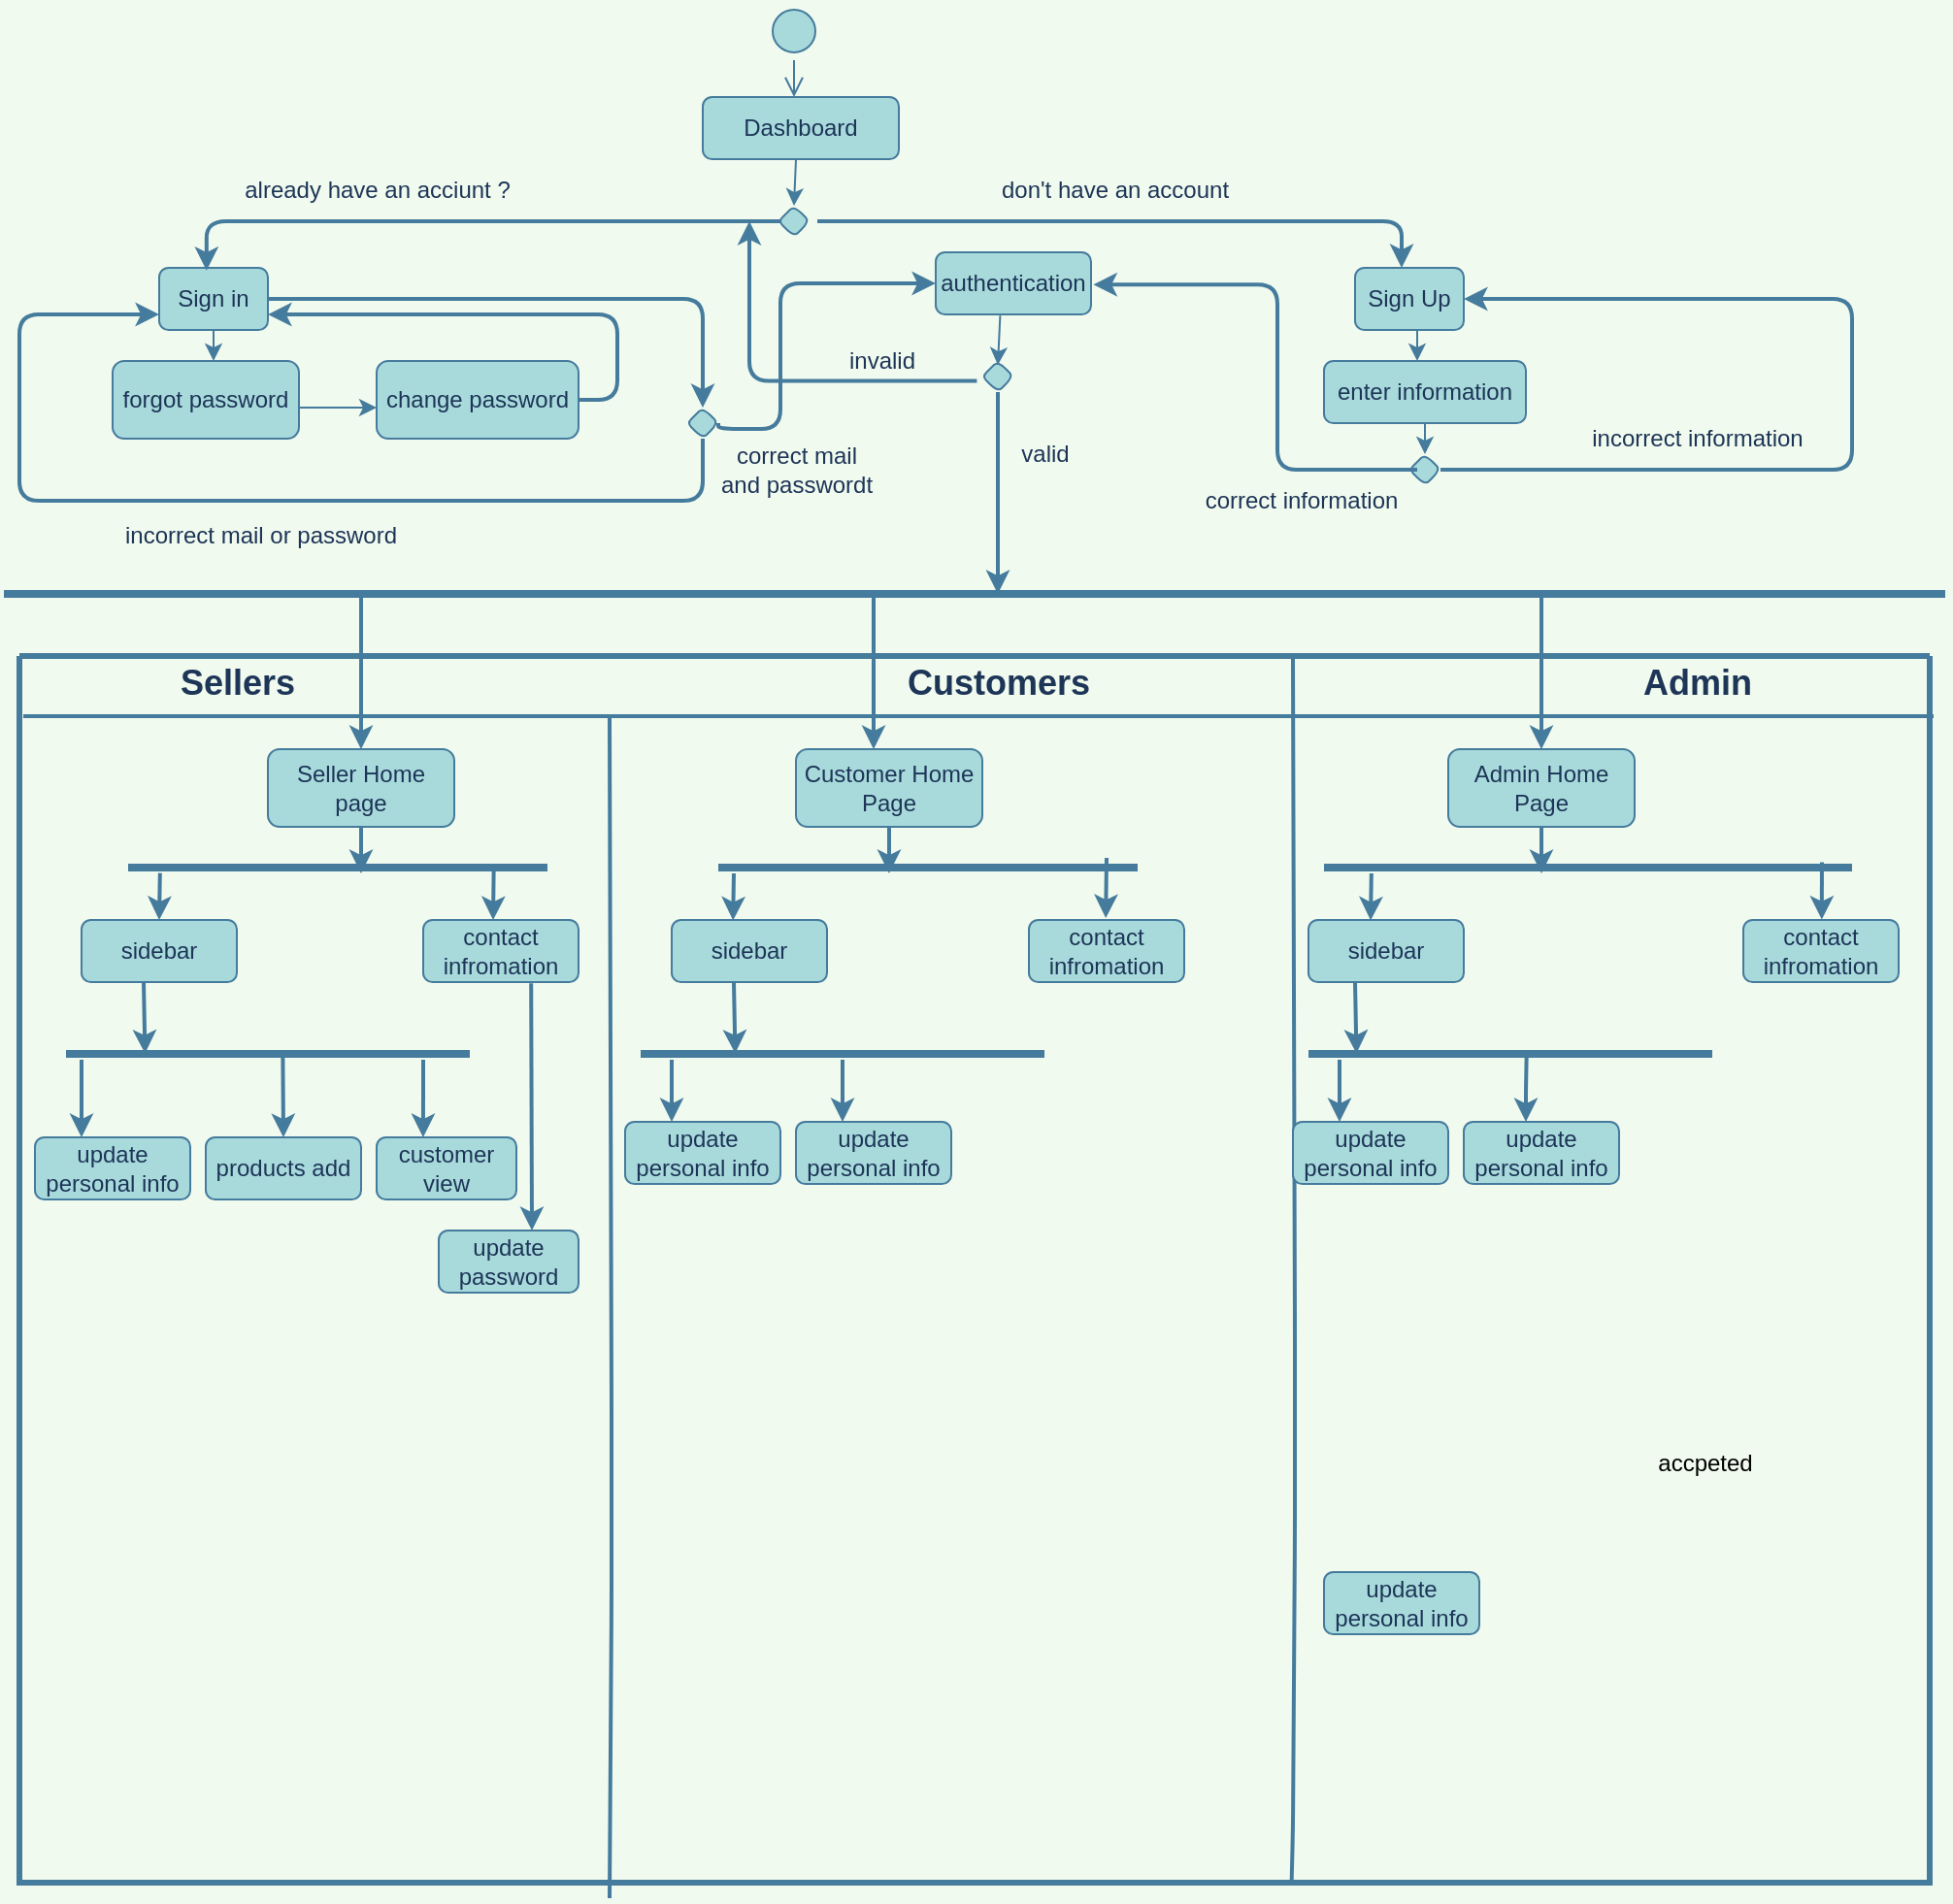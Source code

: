 <mxfile version="20.3.6" type="github">
  <diagram id="6o-PFwS-r8t_ji7xHeHs" name="Page-1">
    <mxGraphModel dx="1038" dy="1771" grid="1" gridSize="8" guides="0" tooltips="1" connect="0" arrows="0" fold="1" page="0" pageScale="1" pageWidth="827" pageHeight="1169" background="#F1FAEE" math="0" shadow="0">
      <root>
        <mxCell id="0" />
        <mxCell id="1" parent="0" />
        <mxCell id="dkGYVJOHW7Im5ONdV2D0-10" value="" style="ellipse;html=1;shape=startState;fillColor=#A8DADC;strokeColor=#457B9D;fontColor=#1D3557;rounded=1;" parent="1" vertex="1">
          <mxGeometry x="400" y="-1169" width="30" height="30" as="geometry" />
        </mxCell>
        <mxCell id="dkGYVJOHW7Im5ONdV2D0-11" value="" style="edgeStyle=orthogonalEdgeStyle;html=1;verticalAlign=bottom;endArrow=open;endSize=8;labelBackgroundColor=#F1FAEE;strokeColor=#457B9D;fontColor=#1D3557;rounded=1;" parent="1" source="dkGYVJOHW7Im5ONdV2D0-10" edge="1">
          <mxGeometry relative="1" as="geometry">
            <mxPoint x="415" y="-1120" as="targetPoint" />
          </mxGeometry>
        </mxCell>
        <mxCell id="dkGYVJOHW7Im5ONdV2D0-15" value="" style="edgeStyle=segmentEdgeStyle;endArrow=classic;html=1;labelBackgroundColor=#F1FAEE;strokeColor=#457B9D;fontColor=#1D3557;rounded=1;strokeWidth=2;" parent="1" edge="1">
          <mxGeometry width="50" height="50" relative="1" as="geometry">
            <mxPoint x="427" y="-1056" as="sourcePoint" />
            <mxPoint x="728" y="-1032" as="targetPoint" />
            <Array as="points">
              <mxPoint x="427" y="-1056" />
              <mxPoint x="728" y="-1056" />
            </Array>
          </mxGeometry>
        </mxCell>
        <mxCell id="dkGYVJOHW7Im5ONdV2D0-49" style="edgeStyle=orthogonalEdgeStyle;orthogonalLoop=1;jettySize=auto;html=1;exitX=1;exitY=0.5;exitDx=0;exitDy=0;labelBackgroundColor=#F1FAEE;strokeColor=#457B9D;fontColor=#1D3557;rounded=1;strokeWidth=2;" parent="1" source="dkGYVJOHW7Im5ONdV2D0-17" edge="1">
          <mxGeometry relative="1" as="geometry">
            <mxPoint x="368" y="-960" as="targetPoint" />
            <Array as="points">
              <mxPoint x="368" y="-1016" />
            </Array>
          </mxGeometry>
        </mxCell>
        <mxCell id="dkGYVJOHW7Im5ONdV2D0-17" value="Sign in" style="whiteSpace=wrap;html=1;fillColor=#A8DADC;strokeColor=#457B9D;fontColor=#1D3557;rounded=1;" parent="1" vertex="1">
          <mxGeometry x="88" y="-1032" width="56" height="32" as="geometry" />
        </mxCell>
        <mxCell id="dkGYVJOHW7Im5ONdV2D0-18" value="Sign Up" style="whiteSpace=wrap;html=1;fillColor=#A8DADC;strokeColor=#457B9D;fontColor=#1D3557;rounded=1;" parent="1" vertex="1">
          <mxGeometry x="704" y="-1032" width="56" height="32" as="geometry" />
        </mxCell>
        <mxCell id="dkGYVJOHW7Im5ONdV2D0-23" value="Dashboard" style="whiteSpace=wrap;html=1;fillColor=#A8DADC;strokeColor=#457B9D;fontColor=#1D3557;rounded=1;" parent="1" vertex="1">
          <mxGeometry x="368" y="-1120" width="101" height="32" as="geometry" />
        </mxCell>
        <mxCell id="dkGYVJOHW7Im5ONdV2D0-25" value="" style="endArrow=classic;html=1;labelBackgroundColor=#F1FAEE;strokeColor=#457B9D;fontColor=#1D3557;rounded=1;" parent="1" edge="1">
          <mxGeometry width="50" height="50" relative="1" as="geometry">
            <mxPoint x="416" y="-1088" as="sourcePoint" />
            <mxPoint x="415" y="-1064" as="targetPoint" />
          </mxGeometry>
        </mxCell>
        <mxCell id="dkGYVJOHW7Im5ONdV2D0-27" value="already have an acciunt ?" style="text;html=1;resizable=0;autosize=1;align=center;verticalAlign=middle;points=[];fillColor=none;strokeColor=none;fontColor=#1D3557;rounded=1;" parent="1" vertex="1">
          <mxGeometry x="120" y="-1088" width="160" height="32" as="geometry" />
        </mxCell>
        <mxCell id="dkGYVJOHW7Im5ONdV2D0-28" value="don&#39;t have an account" style="text;html=1;resizable=0;autosize=1;align=center;verticalAlign=middle;points=[];fillColor=none;strokeColor=none;fontColor=#1D3557;rounded=1;" parent="1" vertex="1">
          <mxGeometry x="512" y="-1088" width="136" height="32" as="geometry" />
        </mxCell>
        <mxCell id="dkGYVJOHW7Im5ONdV2D0-29" value="enter information" style="whiteSpace=wrap;html=1;fillColor=#A8DADC;strokeColor=#457B9D;fontColor=#1D3557;rounded=1;" parent="1" vertex="1">
          <mxGeometry x="688" y="-984" width="104" height="32" as="geometry" />
        </mxCell>
        <mxCell id="dkGYVJOHW7Im5ONdV2D0-31" value="" style="endArrow=classic;html=1;labelBackgroundColor=#F1FAEE;strokeColor=#457B9D;fontColor=#1D3557;rounded=1;" parent="1" edge="1">
          <mxGeometry width="50" height="50" relative="1" as="geometry">
            <mxPoint x="736" y="-1000" as="sourcePoint" />
            <mxPoint x="736" y="-984" as="targetPoint" />
            <Array as="points">
              <mxPoint x="736" y="-984" />
            </Array>
          </mxGeometry>
        </mxCell>
        <mxCell id="dkGYVJOHW7Im5ONdV2D0-80" style="edgeStyle=orthogonalEdgeStyle;orthogonalLoop=1;jettySize=auto;html=1;entryX=1;entryY=0.5;entryDx=0;entryDy=0;labelBackgroundColor=#F1FAEE;strokeColor=#457B9D;fontColor=#1D3557;rounded=1;strokeWidth=2;" parent="1" source="dkGYVJOHW7Im5ONdV2D0-32" target="dkGYVJOHW7Im5ONdV2D0-18" edge="1">
          <mxGeometry relative="1" as="geometry">
            <mxPoint x="808" y="-1016" as="targetPoint" />
            <Array as="points">
              <mxPoint x="960" y="-928" />
              <mxPoint x="960" y="-1016" />
            </Array>
          </mxGeometry>
        </mxCell>
        <mxCell id="dkGYVJOHW7Im5ONdV2D0-32" value="" style="rhombus;whiteSpace=wrap;html=1;fillColor=#A8DADC;strokeColor=#457B9D;fontColor=#1D3557;rounded=1;" parent="1" vertex="1">
          <mxGeometry x="732" y="-936" width="16" height="16" as="geometry" />
        </mxCell>
        <mxCell id="dkGYVJOHW7Im5ONdV2D0-33" value="" style="endArrow=classic;html=1;exitX=0.5;exitY=1;exitDx=0;exitDy=0;labelBackgroundColor=#F1FAEE;strokeColor=#457B9D;fontColor=#1D3557;rounded=1;" parent="1" source="dkGYVJOHW7Im5ONdV2D0-29" edge="1">
          <mxGeometry width="50" height="50" relative="1" as="geometry">
            <mxPoint x="672" y="-886" as="sourcePoint" />
            <mxPoint x="740" y="-936" as="targetPoint" />
          </mxGeometry>
        </mxCell>
        <mxCell id="dkGYVJOHW7Im5ONdV2D0-45" value="" style="endArrow=classic;html=1;exitX=0.5;exitY=1;exitDx=0;exitDy=0;labelBackgroundColor=#F1FAEE;strokeColor=#457B9D;fontColor=#1D3557;rounded=1;" parent="1" source="dkGYVJOHW7Im5ONdV2D0-17" edge="1">
          <mxGeometry width="50" height="50" relative="1" as="geometry">
            <mxPoint x="104" y="-984" as="sourcePoint" />
            <mxPoint x="116" y="-984" as="targetPoint" />
            <Array as="points" />
          </mxGeometry>
        </mxCell>
        <mxCell id="dkGYVJOHW7Im5ONdV2D0-46" value="forgot password" style="whiteSpace=wrap;html=1;fillColor=#A8DADC;strokeColor=#457B9D;fontColor=#1D3557;rounded=1;" parent="1" vertex="1">
          <mxGeometry x="64" y="-984" width="96" height="40" as="geometry" />
        </mxCell>
        <mxCell id="dkGYVJOHW7Im5ONdV2D0-47" value="" style="endArrow=classic;html=1;labelBackgroundColor=#F1FAEE;strokeColor=#457B9D;fontColor=#1D3557;rounded=1;" parent="1" edge="1">
          <mxGeometry width="50" height="50" relative="1" as="geometry">
            <mxPoint x="160" y="-960" as="sourcePoint" />
            <mxPoint x="200" y="-960" as="targetPoint" />
          </mxGeometry>
        </mxCell>
        <mxCell id="dkGYVJOHW7Im5ONdV2D0-50" style="edgeStyle=orthogonalEdgeStyle;orthogonalLoop=1;jettySize=auto;html=1;exitX=1;exitY=0.5;exitDx=0;exitDy=0;entryX=1;entryY=0.75;entryDx=0;entryDy=0;labelBackgroundColor=#F1FAEE;strokeColor=#457B9D;fontColor=#1D3557;rounded=1;strokeWidth=2;" parent="1" source="dkGYVJOHW7Im5ONdV2D0-48" target="dkGYVJOHW7Im5ONdV2D0-17" edge="1">
          <mxGeometry relative="1" as="geometry" />
        </mxCell>
        <mxCell id="dkGYVJOHW7Im5ONdV2D0-48" value="change password" style="whiteSpace=wrap;html=1;fillStyle=auto;fillColor=#A8DADC;strokeColor=#457B9D;fontColor=#1D3557;rounded=1;" parent="1" vertex="1">
          <mxGeometry x="200" y="-984" width="104" height="40" as="geometry" />
        </mxCell>
        <mxCell id="dkGYVJOHW7Im5ONdV2D0-71" style="edgeStyle=orthogonalEdgeStyle;orthogonalLoop=1;jettySize=auto;html=1;entryX=0;entryY=0.75;entryDx=0;entryDy=0;labelBackgroundColor=#F1FAEE;strokeColor=#457B9D;fontColor=#1D3557;rounded=1;strokeWidth=2;" parent="1" source="dkGYVJOHW7Im5ONdV2D0-65" target="dkGYVJOHW7Im5ONdV2D0-17" edge="1">
          <mxGeometry relative="1" as="geometry">
            <mxPoint x="80" y="-1008" as="targetPoint" />
            <Array as="points">
              <mxPoint x="368" y="-912" />
              <mxPoint x="16" y="-912" />
              <mxPoint x="16" y="-1008" />
            </Array>
          </mxGeometry>
        </mxCell>
        <mxCell id="dkGYVJOHW7Im5ONdV2D0-65" value="" style="rhombus;whiteSpace=wrap;html=1;fillColor=#A8DADC;strokeColor=#457B9D;fontColor=#1D3557;rounded=1;" parent="1" vertex="1">
          <mxGeometry x="360" y="-960" width="16" height="16" as="geometry" />
        </mxCell>
        <mxCell id="dkGYVJOHW7Im5ONdV2D0-68" value="" style="rhombus;whiteSpace=wrap;html=1;fillColor=#A8DADC;strokeColor=#457B9D;fontColor=#1D3557;rounded=1;" parent="1" vertex="1">
          <mxGeometry x="407" y="-1064" width="16" height="16" as="geometry" />
        </mxCell>
        <mxCell id="dkGYVJOHW7Im5ONdV2D0-74" value="incorrect mail or password" style="text;html=1;resizable=0;autosize=1;align=center;verticalAlign=middle;points=[];fillColor=none;strokeColor=none;fontColor=#1D3557;rounded=1;" parent="1" vertex="1">
          <mxGeometry x="60" y="-910" width="160" height="32" as="geometry" />
        </mxCell>
        <mxCell id="dkGYVJOHW7Im5ONdV2D0-75" value="correct mail &lt;br&gt;and passwordt" style="text;html=1;resizable=0;autosize=1;align=center;verticalAlign=middle;points=[];fillColor=none;strokeColor=none;fontColor=#1D3557;rounded=1;" parent="1" vertex="1">
          <mxGeometry x="368" y="-952" width="96" height="48" as="geometry" />
        </mxCell>
        <mxCell id="dkGYVJOHW7Im5ONdV2D0-43" value="incorrect information" style="text;html=1;resizable=0;autosize=1;align=center;verticalAlign=middle;points=[];fillColor=none;strokeColor=none;fontColor=#1D3557;rounded=1;" parent="1" vertex="1">
          <mxGeometry x="816" y="-960" width="128" height="32" as="geometry" />
        </mxCell>
        <mxCell id="dkGYVJOHW7Im5ONdV2D0-83" value="" style="endArrow=none;html=1;strokeWidth=4;labelBackgroundColor=#F1FAEE;strokeColor=#457B9D;fontColor=#1D3557;rounded=1;" parent="1" edge="1">
          <mxGeometry relative="1" as="geometry">
            <mxPoint x="8" y="-864" as="sourcePoint" />
            <mxPoint x="1008" y="-864" as="targetPoint" />
          </mxGeometry>
        </mxCell>
        <mxCell id="dkGYVJOHW7Im5ONdV2D0-84" value="correct information" style="text;html=1;resizable=0;autosize=1;align=center;verticalAlign=middle;points=[];fillColor=none;strokeColor=none;fontColor=#1D3557;rounded=1;" parent="1" vertex="1">
          <mxGeometry x="616" y="-928" width="120" height="32" as="geometry" />
        </mxCell>
        <object label="" id="ePUnUOnn1ZwYabv3tE3A-7">
          <mxCell style="swimlane;startSize=0;strokeWidth=3;fillColor=#A8DADC;strokeColor=#457B9D;fontColor=#1D3557;rounded=1;" vertex="1" parent="1">
            <mxGeometry x="16" y="-832" width="984" height="632" as="geometry" />
          </mxCell>
        </object>
        <mxCell id="ePUnUOnn1ZwYabv3tE3A-12" value="Admin" style="text;html=1;resizable=0;autosize=1;align=center;verticalAlign=middle;points=[];fillColor=none;strokeColor=none;strokeWidth=2;shadow=0;glass=0;fontStyle=1;labelBorderColor=none;spacingTop=3;fontSize=18;fontColor=#1D3557;rounded=1;" vertex="1" parent="ePUnUOnn1ZwYabv3tE3A-7">
          <mxGeometry x="824" y="-8" width="80" height="40" as="geometry" />
        </mxCell>
        <mxCell id="ePUnUOnn1ZwYabv3tE3A-13" value="Customers" style="text;html=1;resizable=0;autosize=1;align=center;verticalAlign=middle;points=[];fillColor=none;strokeColor=none;strokeWidth=2;shadow=0;glass=0;fontStyle=1;labelBorderColor=none;spacingTop=3;fontSize=18;fontColor=#1D3557;rounded=1;" vertex="1" parent="ePUnUOnn1ZwYabv3tE3A-7">
          <mxGeometry x="448" y="-8" width="112" height="40" as="geometry" />
        </mxCell>
        <mxCell id="ePUnUOnn1ZwYabv3tE3A-14" value="Sellers" style="text;html=1;resizable=0;autosize=1;align=center;verticalAlign=middle;points=[];fillColor=none;strokeColor=none;strokeWidth=2;shadow=0;glass=0;fontStyle=1;labelBorderColor=none;spacingTop=3;fontSize=18;fontColor=#1D3557;rounded=1;" vertex="1" parent="ePUnUOnn1ZwYabv3tE3A-7">
          <mxGeometry x="72" y="-8" width="80" height="40" as="geometry" />
        </mxCell>
        <mxCell id="ePUnUOnn1ZwYabv3tE3A-11" value="" style="endArrow=none;html=1;strokeWidth=2;labelBackgroundColor=#F1FAEE;strokeColor=#457B9D;fontColor=#1D3557;rounded=1;" edge="1" parent="ePUnUOnn1ZwYabv3tE3A-7">
          <mxGeometry width="50" height="50" relative="1" as="geometry">
            <mxPoint x="2" y="31" as="sourcePoint" />
            <mxPoint x="986" y="31" as="targetPoint" />
          </mxGeometry>
        </mxCell>
        <mxCell id="ePUnUOnn1ZwYabv3tE3A-22" value="" style="endArrow=none;html=1;strokeWidth=2;fontSize=19;entryX=0.666;entryY=0.998;entryDx=0;entryDy=0;entryPerimeter=0;labelBackgroundColor=#F1FAEE;strokeColor=#457B9D;fontColor=#1D3557;rounded=1;" edge="1" parent="ePUnUOnn1ZwYabv3tE3A-7" target="ePUnUOnn1ZwYabv3tE3A-7">
          <mxGeometry width="50" height="50" relative="1" as="geometry">
            <mxPoint x="656" as="sourcePoint" />
            <mxPoint x="656" y="624" as="targetPoint" />
            <Array as="points">
              <mxPoint x="657.002" y="348.424" />
              <mxPoint x="657.002" y="452.424" />
              <mxPoint x="656.002" y="604.424" />
            </Array>
          </mxGeometry>
        </mxCell>
        <mxCell id="ePUnUOnn1ZwYabv3tE3A-44" value="" style="edgeStyle=none;orthogonalLoop=1;jettySize=auto;html=1;strokeWidth=2;fontSize=19;labelBackgroundColor=#F1FAEE;strokeColor=#457B9D;fontColor=#1D3557;rounded=1;" edge="1" parent="ePUnUOnn1ZwYabv3tE3A-7">
          <mxGeometry width="80" relative="1" as="geometry">
            <mxPoint x="784" y="-32" as="sourcePoint" />
            <mxPoint x="784" y="48" as="targetPoint" />
            <Array as="points" />
          </mxGeometry>
        </mxCell>
        <mxCell id="ePUnUOnn1ZwYabv3tE3A-46" value="Seller Home page" style="whiteSpace=wrap;html=1;fillColor=#A8DADC;strokeColor=#457B9D;fontColor=#1D3557;rounded=1;" vertex="1" parent="ePUnUOnn1ZwYabv3tE3A-7">
          <mxGeometry x="128" y="48" width="96" height="40" as="geometry" />
        </mxCell>
        <mxCell id="ePUnUOnn1ZwYabv3tE3A-51" value="" style="line;strokeWidth=4;html=1;shadow=0;glass=0;labelBackgroundColor=none;labelBorderColor=none;fontFamily=Times New Roman;fontSize=18;fillColor=#A8DADC;strokeColor=#457B9D;fontColor=#1D3557;rounded=1;" vertex="1" parent="ePUnUOnn1ZwYabv3tE3A-7">
          <mxGeometry x="56" y="104" width="216" height="10" as="geometry" />
        </mxCell>
        <mxCell id="ePUnUOnn1ZwYabv3tE3A-52" value="" style="edgeStyle=none;orthogonalLoop=1;jettySize=auto;html=1;strokeWidth=2;fontSize=19;labelBackgroundColor=#F1FAEE;strokeColor=#457B9D;fontColor=#1D3557;rounded=1;" edge="1" parent="ePUnUOnn1ZwYabv3tE3A-7">
          <mxGeometry width="80" relative="1" as="geometry">
            <mxPoint x="176" y="88" as="sourcePoint" />
            <mxPoint x="176" y="112" as="targetPoint" />
            <Array as="points" />
          </mxGeometry>
        </mxCell>
        <mxCell id="ePUnUOnn1ZwYabv3tE3A-53" value="Customer Home Page" style="whiteSpace=wrap;html=1;fillColor=#A8DADC;strokeColor=#457B9D;fontColor=#1D3557;rounded=1;" vertex="1" parent="ePUnUOnn1ZwYabv3tE3A-7">
          <mxGeometry x="400" y="48" width="96" height="40" as="geometry" />
        </mxCell>
        <mxCell id="ePUnUOnn1ZwYabv3tE3A-54" value="" style="edgeStyle=none;orthogonalLoop=1;jettySize=auto;html=1;strokeWidth=2;fontSize=19;labelBackgroundColor=#F1FAEE;strokeColor=#457B9D;fontColor=#1D3557;rounded=1;" edge="1" parent="ePUnUOnn1ZwYabv3tE3A-7">
          <mxGeometry width="80" relative="1" as="geometry">
            <mxPoint x="448" y="88" as="sourcePoint" />
            <mxPoint x="448" y="112" as="targetPoint" />
            <Array as="points" />
          </mxGeometry>
        </mxCell>
        <mxCell id="ePUnUOnn1ZwYabv3tE3A-56" value="Admin Home Page" style="whiteSpace=wrap;html=1;fillColor=#A8DADC;strokeColor=#457B9D;fontColor=#1D3557;rounded=1;" vertex="1" parent="ePUnUOnn1ZwYabv3tE3A-7">
          <mxGeometry x="736" y="48" width="96" height="40" as="geometry" />
        </mxCell>
        <mxCell id="ePUnUOnn1ZwYabv3tE3A-58" value="" style="edgeStyle=none;orthogonalLoop=1;jettySize=auto;html=1;strokeWidth=2;fontSize=19;labelBackgroundColor=#F1FAEE;strokeColor=#457B9D;fontColor=#1D3557;rounded=1;" edge="1" parent="ePUnUOnn1ZwYabv3tE3A-7">
          <mxGeometry width="80" relative="1" as="geometry">
            <mxPoint x="784" y="88" as="sourcePoint" />
            <mxPoint x="784" y="112" as="targetPoint" />
            <Array as="points" />
          </mxGeometry>
        </mxCell>
        <mxCell id="ePUnUOnn1ZwYabv3tE3A-61" value="sidebar" style="whiteSpace=wrap;html=1;fillColor=#A8DADC;strokeColor=#457B9D;fontColor=#1D3557;rounded=1;" vertex="1" parent="ePUnUOnn1ZwYabv3tE3A-7">
          <mxGeometry x="32" y="136" width="80" height="32" as="geometry" />
        </mxCell>
        <mxCell id="ePUnUOnn1ZwYabv3tE3A-62" value="contact infromation" style="whiteSpace=wrap;html=1;fillColor=#A8DADC;strokeColor=#457B9D;fontColor=#1D3557;rounded=1;" vertex="1" parent="ePUnUOnn1ZwYabv3tE3A-7">
          <mxGeometry x="208" y="136" width="80" height="32" as="geometry" />
        </mxCell>
        <mxCell id="ePUnUOnn1ZwYabv3tE3A-63" value="" style="edgeStyle=none;orthogonalLoop=1;jettySize=auto;html=1;strokeWidth=2;fontSize=19;exitX=0.872;exitY=0.38;exitDx=0;exitDy=0;exitPerimeter=0;labelBackgroundColor=#F1FAEE;strokeColor=#457B9D;fontColor=#1D3557;rounded=1;" edge="1" parent="ePUnUOnn1ZwYabv3tE3A-7" source="ePUnUOnn1ZwYabv3tE3A-51">
          <mxGeometry width="80" relative="1" as="geometry">
            <mxPoint x="248" y="120" as="sourcePoint" />
            <mxPoint x="244" y="136" as="targetPoint" />
            <Array as="points" />
          </mxGeometry>
        </mxCell>
        <mxCell id="ePUnUOnn1ZwYabv3tE3A-65" value="" style="line;strokeWidth=4;html=1;shadow=0;glass=0;labelBackgroundColor=none;labelBorderColor=none;fontFamily=Times New Roman;fontSize=18;fillColor=#A8DADC;strokeColor=#457B9D;fontColor=#1D3557;rounded=1;" vertex="1" parent="ePUnUOnn1ZwYabv3tE3A-7">
          <mxGeometry x="24" y="200" width="208" height="10" as="geometry" />
        </mxCell>
        <mxCell id="ePUnUOnn1ZwYabv3tE3A-68" value="" style="edgeStyle=none;orthogonalLoop=1;jettySize=auto;html=1;strokeWidth=2;fontSize=19;labelBackgroundColor=#F1FAEE;strokeColor=#457B9D;fontColor=#1D3557;rounded=1;" edge="1" parent="ePUnUOnn1ZwYabv3tE3A-7">
          <mxGeometry width="80" relative="1" as="geometry">
            <mxPoint x="32" y="208" as="sourcePoint" />
            <mxPoint x="32" y="248" as="targetPoint" />
            <Array as="points" />
          </mxGeometry>
        </mxCell>
        <mxCell id="ePUnUOnn1ZwYabv3tE3A-69" value="update personal info" style="whiteSpace=wrap;html=1;fillColor=#A8DADC;strokeColor=#457B9D;fontColor=#1D3557;rounded=1;" vertex="1" parent="ePUnUOnn1ZwYabv3tE3A-7">
          <mxGeometry x="8" y="248" width="80" height="32" as="geometry" />
        </mxCell>
        <mxCell id="ePUnUOnn1ZwYabv3tE3A-72" value="products add" style="whiteSpace=wrap;html=1;fillColor=#A8DADC;strokeColor=#457B9D;fontColor=#1D3557;rounded=1;" vertex="1" parent="ePUnUOnn1ZwYabv3tE3A-7">
          <mxGeometry x="96" y="248" width="80" height="32" as="geometry" />
        </mxCell>
        <mxCell id="ePUnUOnn1ZwYabv3tE3A-100" value="" style="line;strokeWidth=4;html=1;shadow=0;glass=0;labelBackgroundColor=none;labelBorderColor=none;fontFamily=Times New Roman;fontSize=18;fillColor=#A8DADC;strokeColor=#457B9D;fontColor=#1D3557;rounded=1;" vertex="1" parent="ePUnUOnn1ZwYabv3tE3A-7">
          <mxGeometry x="360" y="104" width="216" height="10" as="geometry" />
        </mxCell>
        <mxCell id="ePUnUOnn1ZwYabv3tE3A-102" value="sidebar" style="whiteSpace=wrap;html=1;fillColor=#A8DADC;strokeColor=#457B9D;fontColor=#1D3557;rounded=1;" vertex="1" parent="ePUnUOnn1ZwYabv3tE3A-7">
          <mxGeometry x="336" y="136" width="80" height="32" as="geometry" />
        </mxCell>
        <mxCell id="ePUnUOnn1ZwYabv3tE3A-103" value="" style="edgeStyle=none;orthogonalLoop=1;jettySize=auto;html=1;strokeWidth=2;fontSize=19;labelBackgroundColor=#F1FAEE;strokeColor=#457B9D;fontColor=#1D3557;rounded=1;entryX=0.495;entryY=-0.031;entryDx=0;entryDy=0;entryPerimeter=0;" edge="1" parent="ePUnUOnn1ZwYabv3tE3A-7" target="ePUnUOnn1ZwYabv3tE3A-104">
          <mxGeometry width="80" relative="1" as="geometry">
            <mxPoint x="560" y="104" as="sourcePoint" />
            <mxPoint x="559.648" y="140.2" as="targetPoint" />
            <Array as="points" />
          </mxGeometry>
        </mxCell>
        <mxCell id="ePUnUOnn1ZwYabv3tE3A-104" value="contact infromation" style="whiteSpace=wrap;html=1;fillColor=#A8DADC;strokeColor=#457B9D;fontColor=#1D3557;rounded=1;" vertex="1" parent="ePUnUOnn1ZwYabv3tE3A-7">
          <mxGeometry x="520" y="136" width="80" height="32" as="geometry" />
        </mxCell>
        <mxCell id="ePUnUOnn1ZwYabv3tE3A-105" value="" style="edgeStyle=none;orthogonalLoop=1;jettySize=auto;html=1;strokeWidth=2;fontSize=19;exitX=0.465;exitY=0.994;exitDx=0;exitDy=0;exitPerimeter=0;entryX=0.287;entryY=0.46;entryDx=0;entryDy=0;entryPerimeter=0;labelBackgroundColor=#F1FAEE;strokeColor=#457B9D;fontColor=#1D3557;rounded=1;" edge="1" parent="ePUnUOnn1ZwYabv3tE3A-7">
          <mxGeometry width="80" relative="1" as="geometry">
            <mxPoint x="368" y="168" as="sourcePoint" />
            <mxPoint x="368.72" y="204.792" as="targetPoint" />
            <Array as="points" />
          </mxGeometry>
        </mxCell>
        <mxCell id="ePUnUOnn1ZwYabv3tE3A-106" value="" style="line;strokeWidth=4;html=1;shadow=0;glass=0;labelBackgroundColor=none;labelBorderColor=none;fontFamily=Times New Roman;fontSize=18;fillColor=#A8DADC;strokeColor=#457B9D;fontColor=#1D3557;rounded=1;" vertex="1" parent="ePUnUOnn1ZwYabv3tE3A-7">
          <mxGeometry x="320" y="200" width="208" height="10" as="geometry" />
        </mxCell>
        <mxCell id="ePUnUOnn1ZwYabv3tE3A-107" value="update personal info" style="whiteSpace=wrap;html=1;fillColor=#A8DADC;strokeColor=#457B9D;fontColor=#1D3557;rounded=1;" vertex="1" parent="ePUnUOnn1ZwYabv3tE3A-7">
          <mxGeometry x="312" y="240" width="80" height="32" as="geometry" />
        </mxCell>
        <mxCell id="ePUnUOnn1ZwYabv3tE3A-108" value="update personal info" style="whiteSpace=wrap;html=1;fillColor=#A8DADC;strokeColor=#457B9D;fontColor=#1D3557;rounded=1;" vertex="1" parent="ePUnUOnn1ZwYabv3tE3A-7">
          <mxGeometry x="400" y="240" width="80" height="32" as="geometry" />
        </mxCell>
        <mxCell id="ePUnUOnn1ZwYabv3tE3A-109" value="" style="edgeStyle=none;orthogonalLoop=1;jettySize=auto;html=1;strokeWidth=2;fontSize=19;labelBackgroundColor=#F1FAEE;strokeColor=#457B9D;fontColor=#1D3557;rounded=1;" edge="1" parent="ePUnUOnn1ZwYabv3tE3A-7">
          <mxGeometry width="80" relative="1" as="geometry">
            <mxPoint x="336" y="208" as="sourcePoint" />
            <mxPoint x="336" y="240" as="targetPoint" />
            <Array as="points" />
          </mxGeometry>
        </mxCell>
        <mxCell id="ePUnUOnn1ZwYabv3tE3A-111" value="" style="edgeStyle=none;orthogonalLoop=1;jettySize=auto;html=1;strokeWidth=2;fontSize=19;labelBackgroundColor=#F1FAEE;strokeColor=#457B9D;fontColor=#1D3557;rounded=1;" edge="1" parent="ePUnUOnn1ZwYabv3tE3A-7">
          <mxGeometry width="80" relative="1" as="geometry">
            <mxPoint x="424" y="208" as="sourcePoint" />
            <mxPoint x="424" y="240" as="targetPoint" />
            <Array as="points" />
          </mxGeometry>
        </mxCell>
        <mxCell id="ePUnUOnn1ZwYabv3tE3A-134" value="" style="edgeStyle=none;orthogonalLoop=1;jettySize=auto;html=1;strokeWidth=2;fontSize=19;exitX=0.465;exitY=0.994;exitDx=0;exitDy=0;exitPerimeter=0;entryX=0.287;entryY=0.46;entryDx=0;entryDy=0;entryPerimeter=0;labelBackgroundColor=#F1FAEE;strokeColor=#457B9D;fontColor=#1D3557;rounded=1;" edge="1" parent="ePUnUOnn1ZwYabv3tE3A-7">
          <mxGeometry width="80" relative="1" as="geometry">
            <mxPoint x="64" y="168" as="sourcePoint" />
            <mxPoint x="64.72" y="204.792" as="targetPoint" />
            <Array as="points" />
          </mxGeometry>
        </mxCell>
        <mxCell id="ePUnUOnn1ZwYabv3tE3A-135" value="customer view" style="whiteSpace=wrap;html=1;fillStyle=auto;strokeColor=#457B9D;fontColor=#1D3557;fillColor=#A8DADC;rounded=1;" vertex="1" parent="ePUnUOnn1ZwYabv3tE3A-7">
          <mxGeometry x="184" y="248" width="72" height="32" as="geometry" />
        </mxCell>
        <mxCell id="ePUnUOnn1ZwYabv3tE3A-136" value="" style="edgeStyle=none;orthogonalLoop=1;jettySize=auto;html=1;strokeWidth=2;fontSize=19;labelBackgroundColor=#F1FAEE;strokeColor=#457B9D;fontColor=#1D3557;entryX=0.333;entryY=0;entryDx=0;entryDy=0;entryPerimeter=0;rounded=1;" edge="1" parent="ePUnUOnn1ZwYabv3tE3A-7" target="ePUnUOnn1ZwYabv3tE3A-135">
          <mxGeometry width="80" relative="1" as="geometry">
            <mxPoint x="208" y="208" as="sourcePoint" />
            <mxPoint x="208" y="240" as="targetPoint" />
            <Array as="points" />
          </mxGeometry>
        </mxCell>
        <mxCell id="ePUnUOnn1ZwYabv3tE3A-137" value="" style="edgeStyle=none;orthogonalLoop=1;jettySize=auto;html=1;strokeWidth=2;fontSize=19;labelBackgroundColor=#F1FAEE;strokeColor=#457B9D;fontColor=#1D3557;exitX=0.537;exitY=0.7;exitDx=0;exitDy=0;exitPerimeter=0;rounded=1;" edge="1" parent="ePUnUOnn1ZwYabv3tE3A-7" source="ePUnUOnn1ZwYabv3tE3A-65">
          <mxGeometry width="80" relative="1" as="geometry">
            <mxPoint x="136" y="216" as="sourcePoint" />
            <mxPoint x="136" y="248" as="targetPoint" />
            <Array as="points" />
          </mxGeometry>
        </mxCell>
        <mxCell id="ePUnUOnn1ZwYabv3tE3A-139" value="update password" style="whiteSpace=wrap;html=1;fillStyle=auto;strokeColor=#457B9D;fontColor=#1D3557;fillColor=#A8DADC;rounded=1;" vertex="1" parent="ePUnUOnn1ZwYabv3tE3A-7">
          <mxGeometry x="216" y="296" width="72" height="32" as="geometry" />
        </mxCell>
        <mxCell id="ePUnUOnn1ZwYabv3tE3A-140" value="" style="edgeStyle=none;orthogonalLoop=1;jettySize=auto;html=1;strokeWidth=2;fontSize=19;labelBackgroundColor=#F1FAEE;strokeColor=#457B9D;fontColor=#1D3557;exitX=0.695;exitY=1.019;exitDx=0;exitDy=0;exitPerimeter=0;rounded=1;" edge="1" parent="ePUnUOnn1ZwYabv3tE3A-7" source="ePUnUOnn1ZwYabv3tE3A-62">
          <mxGeometry width="80" relative="1" as="geometry">
            <mxPoint x="264" y="216" as="sourcePoint" />
            <mxPoint x="264" y="296" as="targetPoint" />
            <Array as="points" />
          </mxGeometry>
        </mxCell>
        <mxCell id="ePUnUOnn1ZwYabv3tE3A-143" value="" style="line;strokeWidth=4;html=1;shadow=0;glass=0;labelBackgroundColor=none;labelBorderColor=none;fontFamily=Times New Roman;fontSize=18;fillColor=#A8DADC;strokeColor=#457B9D;fontColor=#1D3557;rounded=1;" vertex="1" parent="ePUnUOnn1ZwYabv3tE3A-7">
          <mxGeometry x="672" y="104" width="272" height="10" as="geometry" />
        </mxCell>
        <mxCell id="ePUnUOnn1ZwYabv3tE3A-144" value="" style="edgeStyle=none;orthogonalLoop=1;jettySize=auto;html=1;strokeWidth=2;fontSize=19;exitX=0.076;exitY=0.78;exitDx=0;exitDy=0;exitPerimeter=0;labelBackgroundColor=#F1FAEE;strokeColor=#457B9D;fontColor=#1D3557;rounded=1;" edge="1" parent="ePUnUOnn1ZwYabv3tE3A-7">
          <mxGeometry width="80" relative="1" as="geometry">
            <mxPoint x="696.42" y="112" as="sourcePoint" />
            <mxPoint x="696.004" y="136.2" as="targetPoint" />
            <Array as="points" />
          </mxGeometry>
        </mxCell>
        <mxCell id="ePUnUOnn1ZwYabv3tE3A-145" value="" style="edgeStyle=none;orthogonalLoop=1;jettySize=auto;html=1;strokeWidth=2;fontSize=19;exitX=0.943;exitY=0.22;exitDx=0;exitDy=0;exitPerimeter=0;labelBackgroundColor=#F1FAEE;strokeColor=#457B9D;fontColor=#1D3557;rounded=1;entryX=0.505;entryY=-0.006;entryDx=0;entryDy=0;entryPerimeter=0;" edge="1" parent="ePUnUOnn1ZwYabv3tE3A-7" source="ePUnUOnn1ZwYabv3tE3A-143" target="ePUnUOnn1ZwYabv3tE3A-147">
          <mxGeometry width="80" relative="1" as="geometry">
            <mxPoint x="928.35" y="112" as="sourcePoint" />
            <mxPoint x="927.998" y="140.2" as="targetPoint" />
            <Array as="points" />
          </mxGeometry>
        </mxCell>
        <mxCell id="ePUnUOnn1ZwYabv3tE3A-146" value="sidebar" style="whiteSpace=wrap;html=1;fillColor=#A8DADC;strokeColor=#457B9D;fontColor=#1D3557;rounded=1;" vertex="1" parent="ePUnUOnn1ZwYabv3tE3A-7">
          <mxGeometry x="664" y="136" width="80" height="32" as="geometry" />
        </mxCell>
        <mxCell id="ePUnUOnn1ZwYabv3tE3A-147" value="contact infromation" style="whiteSpace=wrap;html=1;fillColor=#A8DADC;strokeColor=#457B9D;fontColor=#1D3557;rounded=1;" vertex="1" parent="ePUnUOnn1ZwYabv3tE3A-7">
          <mxGeometry x="888" y="136" width="80" height="32" as="geometry" />
        </mxCell>
        <mxCell id="ePUnUOnn1ZwYabv3tE3A-149" value="update personal info" style="whiteSpace=wrap;html=1;fillColor=#A8DADC;strokeColor=#457B9D;fontColor=#1D3557;rounded=1;" vertex="1" parent="ePUnUOnn1ZwYabv3tE3A-7">
          <mxGeometry x="672" y="472" width="80" height="32" as="geometry" />
        </mxCell>
        <mxCell id="ePUnUOnn1ZwYabv3tE3A-150" value="" style="line;strokeWidth=4;html=1;shadow=0;glass=0;labelBackgroundColor=none;labelBorderColor=none;fontFamily=Times New Roman;fontSize=18;fillColor=#A8DADC;strokeColor=#457B9D;fontColor=#1D3557;rounded=1;" vertex="1" parent="ePUnUOnn1ZwYabv3tE3A-7">
          <mxGeometry x="664" y="200" width="208" height="10" as="geometry" />
        </mxCell>
        <mxCell id="ePUnUOnn1ZwYabv3tE3A-196" value="" style="edgeStyle=none;orthogonalLoop=1;jettySize=auto;html=1;strokeWidth=2;fontSize=19;labelBackgroundColor=#F1FAEE;strokeColor=#457B9D;fontColor=#1D3557;rounded=1;" edge="1" parent="ePUnUOnn1ZwYabv3tE3A-7">
          <mxGeometry width="80" relative="1" as="geometry">
            <mxPoint x="680" y="208" as="sourcePoint" />
            <mxPoint x="680" y="240" as="targetPoint" />
            <Array as="points" />
          </mxGeometry>
        </mxCell>
        <mxCell id="ePUnUOnn1ZwYabv3tE3A-197" value="update personal info" style="whiteSpace=wrap;html=1;fillColor=#A8DADC;strokeColor=#457B9D;fontColor=#1D3557;rounded=1;" vertex="1" parent="ePUnUOnn1ZwYabv3tE3A-7">
          <mxGeometry x="656" y="240" width="80" height="32" as="geometry" />
        </mxCell>
        <mxCell id="ePUnUOnn1ZwYabv3tE3A-198" value="" style="edgeStyle=none;orthogonalLoop=1;jettySize=auto;html=1;strokeWidth=2;fontSize=19;labelBackgroundColor=#F1FAEE;strokeColor=#457B9D;fontColor=#1D3557;rounded=1;exitX=0.54;exitY=0.7;exitDx=0;exitDy=0;exitPerimeter=0;" edge="1" parent="ePUnUOnn1ZwYabv3tE3A-7" source="ePUnUOnn1ZwYabv3tE3A-150">
          <mxGeometry width="80" relative="1" as="geometry">
            <mxPoint x="752" y="208" as="sourcePoint" />
            <mxPoint x="776" y="240" as="targetPoint" />
            <Array as="points">
              <mxPoint x="776" y="224" />
            </Array>
          </mxGeometry>
        </mxCell>
        <mxCell id="ePUnUOnn1ZwYabv3tE3A-246" value="update personal info" style="whiteSpace=wrap;html=1;fillColor=#A8DADC;strokeColor=#457B9D;fontColor=#1D3557;rounded=1;" vertex="1" parent="ePUnUOnn1ZwYabv3tE3A-7">
          <mxGeometry x="744" y="240" width="80" height="32" as="geometry" />
        </mxCell>
        <mxCell id="ePUnUOnn1ZwYabv3tE3A-133" value="accpeted" style="text;html=1;align=center;verticalAlign=middle;resizable=0;points=[];autosize=1;strokeColor=none;fillColor=none;rounded=1;" vertex="1" parent="ePUnUOnn1ZwYabv3tE3A-7">
          <mxGeometry x="832" y="400" width="72" height="32" as="geometry" />
        </mxCell>
        <mxCell id="ePUnUOnn1ZwYabv3tE3A-21" value="" style="endArrow=none;html=1;strokeWidth=2;fontSize=19;labelBackgroundColor=#F1FAEE;strokeColor=#457B9D;fontColor=#1D3557;rounded=1;" edge="1" parent="1">
          <mxGeometry width="50" height="50" relative="1" as="geometry">
            <mxPoint x="320" y="-800" as="sourcePoint" />
            <mxPoint x="320" y="-192" as="targetPoint" />
            <Array as="points">
              <mxPoint x="321" y="-448" />
              <mxPoint x="321" y="-344" />
              <mxPoint x="320" y="-192" />
            </Array>
          </mxGeometry>
        </mxCell>
        <mxCell id="ePUnUOnn1ZwYabv3tE3A-42" value="" style="edgeStyle=none;orthogonalLoop=1;jettySize=auto;html=1;strokeWidth=2;fontSize=19;labelBackgroundColor=#F1FAEE;strokeColor=#457B9D;fontColor=#1D3557;rounded=1;" edge="1" parent="1">
          <mxGeometry width="80" relative="1" as="geometry">
            <mxPoint x="456" y="-864" as="sourcePoint" />
            <mxPoint x="456" y="-784" as="targetPoint" />
            <Array as="points" />
          </mxGeometry>
        </mxCell>
        <mxCell id="ePUnUOnn1ZwYabv3tE3A-43" value="" style="edgeStyle=none;orthogonalLoop=1;jettySize=auto;html=1;strokeWidth=2;fontSize=19;labelBackgroundColor=#F1FAEE;strokeColor=#457B9D;fontColor=#1D3557;rounded=1;" edge="1" parent="1">
          <mxGeometry width="80" relative="1" as="geometry">
            <mxPoint x="192" y="-864" as="sourcePoint" />
            <mxPoint x="192" y="-784" as="targetPoint" />
            <Array as="points" />
          </mxGeometry>
        </mxCell>
        <mxCell id="ePUnUOnn1ZwYabv3tE3A-64" value="" style="edgeStyle=none;orthogonalLoop=1;jettySize=auto;html=1;strokeWidth=2;fontSize=19;exitX=0.076;exitY=0.78;exitDx=0;exitDy=0;exitPerimeter=0;labelBackgroundColor=#F1FAEE;strokeColor=#457B9D;fontColor=#1D3557;rounded=1;" edge="1" parent="1" source="ePUnUOnn1ZwYabv3tE3A-51">
          <mxGeometry width="80" relative="1" as="geometry">
            <mxPoint x="88" y="-712" as="sourcePoint" />
            <mxPoint x="88" y="-696" as="targetPoint" />
            <Array as="points" />
          </mxGeometry>
        </mxCell>
        <mxCell id="ePUnUOnn1ZwYabv3tE3A-101" value="" style="edgeStyle=none;orthogonalLoop=1;jettySize=auto;html=1;strokeWidth=2;fontSize=19;exitX=0.076;exitY=0.78;exitDx=0;exitDy=0;exitPerimeter=0;labelBackgroundColor=#F1FAEE;strokeColor=#457B9D;fontColor=#1D3557;rounded=1;" edge="1" parent="1">
          <mxGeometry width="80" relative="1" as="geometry">
            <mxPoint x="384" y="-720" as="sourcePoint" />
            <mxPoint x="383.584" y="-695.8" as="targetPoint" />
            <Array as="points" />
          </mxGeometry>
        </mxCell>
        <mxCell id="ePUnUOnn1ZwYabv3tE3A-114" style="edgeStyle=orthogonalEdgeStyle;orthogonalLoop=1;jettySize=auto;html=1;entryX=0;entryY=0.5;entryDx=0;entryDy=0;entryPerimeter=0;labelBackgroundColor=#F1FAEE;strokeColor=#457B9D;fontColor=#1D3557;rounded=1;strokeWidth=2;" edge="1" parent="1" target="ePUnUOnn1ZwYabv3tE3A-115">
          <mxGeometry relative="1" as="geometry">
            <mxPoint x="472" y="-1024" as="targetPoint" />
            <Array as="points">
              <mxPoint x="376" y="-949" />
              <mxPoint x="408" y="-949" />
              <mxPoint x="408" y="-1024" />
            </Array>
            <mxPoint x="376" y="-952" as="sourcePoint" />
          </mxGeometry>
        </mxCell>
        <mxCell id="ePUnUOnn1ZwYabv3tE3A-115" value="authentication" style="whiteSpace=wrap;html=1;fillColor=#A8DADC;strokeColor=#457B9D;fontColor=#1D3557;rounded=1;" vertex="1" parent="1">
          <mxGeometry x="488" y="-1040" width="80" height="32" as="geometry" />
        </mxCell>
        <mxCell id="ePUnUOnn1ZwYabv3tE3A-116" style="edgeStyle=orthogonalEdgeStyle;orthogonalLoop=1;jettySize=auto;html=1;exitX=0.25;exitY=0.5;exitDx=0;exitDy=0;exitPerimeter=0;entryX=1.015;entryY=0.519;entryDx=0;entryDy=0;entryPerimeter=0;labelBackgroundColor=#F1FAEE;strokeColor=#457B9D;fontColor=#1D3557;rounded=1;strokeWidth=2;" edge="1" parent="1" source="dkGYVJOHW7Im5ONdV2D0-32" target="ePUnUOnn1ZwYabv3tE3A-115">
          <mxGeometry relative="1" as="geometry">
            <mxPoint x="536" y="-976" as="targetPoint" />
            <Array as="points">
              <mxPoint x="664" y="-928" />
              <mxPoint x="664" y="-1023" />
            </Array>
            <mxPoint x="580" y="-880" as="sourcePoint" />
          </mxGeometry>
        </mxCell>
        <mxCell id="ePUnUOnn1ZwYabv3tE3A-117" value="" style="rhombus;whiteSpace=wrap;html=1;fillColor=#A8DADC;strokeColor=#457B9D;fontColor=#1D3557;rounded=1;" vertex="1" parent="1">
          <mxGeometry x="512" y="-984" width="16" height="16" as="geometry" />
        </mxCell>
        <mxCell id="ePUnUOnn1ZwYabv3tE3A-118" value="" style="endArrow=classic;html=1;exitX=0.415;exitY=1.019;exitDx=0;exitDy=0;exitPerimeter=0;labelBackgroundColor=#F1FAEE;strokeColor=#457B9D;fontColor=#1D3557;rounded=1;" edge="1" parent="1" source="ePUnUOnn1ZwYabv3tE3A-115">
          <mxGeometry width="50" height="50" relative="1" as="geometry">
            <mxPoint x="504" y="-1008" as="sourcePoint" />
            <mxPoint x="520" y="-982" as="targetPoint" />
            <Array as="points" />
          </mxGeometry>
        </mxCell>
        <mxCell id="ePUnUOnn1ZwYabv3tE3A-119" value="" style="endArrow=classic;html=1;strokeWidth=2;fontFamily=Times New Roman;fontSize=18;labelBackgroundColor=#F1FAEE;strokeColor=#457B9D;fontColor=#1D3557;rounded=1;" edge="1" parent="1">
          <mxGeometry width="50" height="50" relative="1" as="geometry">
            <mxPoint x="520" y="-968" as="sourcePoint" />
            <mxPoint x="520" y="-864" as="targetPoint" />
          </mxGeometry>
        </mxCell>
        <mxCell id="ePUnUOnn1ZwYabv3tE3A-120" value="valid" style="text;html=1;align=center;verticalAlign=middle;resizable=0;points=[];autosize=1;strokeColor=none;fillColor=none;fontColor=#1D3557;rounded=1;" vertex="1" parent="1">
          <mxGeometry x="520" y="-952" width="48" height="32" as="geometry" />
        </mxCell>
        <mxCell id="ePUnUOnn1ZwYabv3tE3A-121" value="invalid" style="text;html=1;align=center;verticalAlign=middle;resizable=0;points=[];autosize=1;strokeColor=none;fillColor=none;fontColor=#1D3557;rounded=1;" vertex="1" parent="1">
          <mxGeometry x="432" y="-1000" width="56" height="32" as="geometry" />
        </mxCell>
        <mxCell id="ePUnUOnn1ZwYabv3tE3A-122" value="" style="edgeStyle=segmentEdgeStyle;endArrow=classic;html=1;entryX=0.436;entryY=0.044;entryDx=0;entryDy=0;entryPerimeter=0;labelBackgroundColor=#F1FAEE;strokeColor=#457B9D;fontColor=#1D3557;rounded=1;strokeWidth=2;" edge="1" parent="1" target="dkGYVJOHW7Im5ONdV2D0-17">
          <mxGeometry width="50" height="50" relative="1" as="geometry">
            <mxPoint x="408" y="-1056" as="sourcePoint" />
            <mxPoint x="64" y="-1072" as="targetPoint" />
            <Array as="points">
              <mxPoint x="112" y="-1056" />
            </Array>
          </mxGeometry>
        </mxCell>
        <mxCell id="ePUnUOnn1ZwYabv3tE3A-123" value="" style="edgeStyle=segmentEdgeStyle;endArrow=classic;html=1;exitX=-0.175;exitY=0.638;exitDx=0;exitDy=0;exitPerimeter=0;labelBackgroundColor=#F1FAEE;strokeColor=#457B9D;fontColor=#1D3557;rounded=1;strokeWidth=2;" edge="1" parent="1" source="ePUnUOnn1ZwYabv3tE3A-117">
          <mxGeometry width="50" height="50" relative="1" as="geometry">
            <mxPoint x="496" y="-976" as="sourcePoint" />
            <mxPoint x="392" y="-1056" as="targetPoint" />
            <Array as="points">
              <mxPoint x="392" y="-974" />
            </Array>
          </mxGeometry>
        </mxCell>
        <mxCell id="ePUnUOnn1ZwYabv3tE3A-151" value="" style="edgeStyle=none;orthogonalLoop=1;jettySize=auto;html=1;strokeWidth=2;fontSize=19;exitX=0.465;exitY=0.994;exitDx=0;exitDy=0;exitPerimeter=0;entryX=0.287;entryY=0.46;entryDx=0;entryDy=0;entryPerimeter=0;labelBackgroundColor=#F1FAEE;strokeColor=#457B9D;fontColor=#1D3557;rounded=1;" edge="1" parent="1">
          <mxGeometry width="80" relative="1" as="geometry">
            <mxPoint x="704" y="-664" as="sourcePoint" />
            <mxPoint x="704.72" y="-627.208" as="targetPoint" />
            <Array as="points" />
          </mxGeometry>
        </mxCell>
      </root>
    </mxGraphModel>
  </diagram>
</mxfile>
